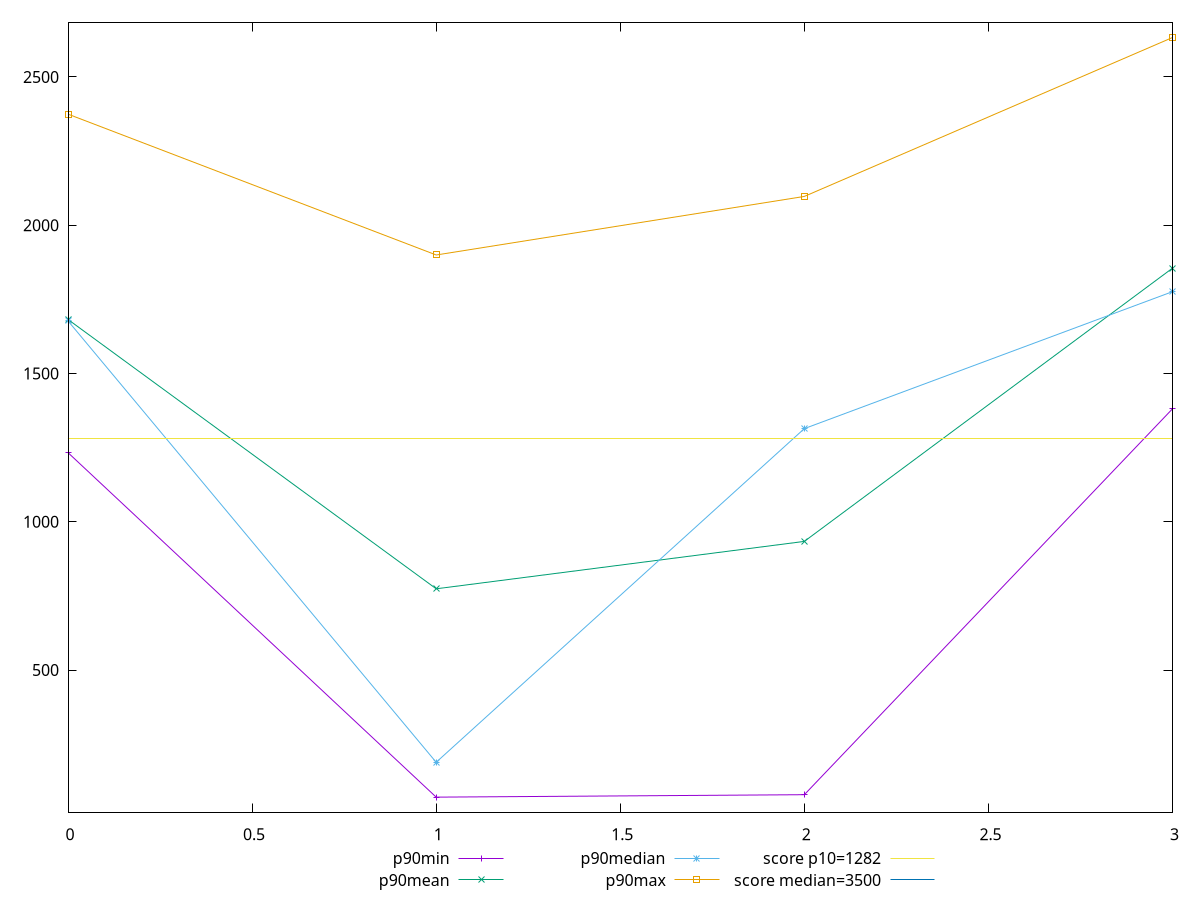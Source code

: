 reset

$p90Min <<EOF
0 1233.0480000000002
1 71.32399999999998
2 79.60799999999996
3 1380.9240000000002
EOF

$p90Mean <<EOF
0 1682.119148936169
1 773.9796170212763
2 933.8348817204298
3 1855.2524680851059
EOF

$p90Median <<EOF
0 1677.369999999999
1 188.974
2 1314.1639999999998
3 1776.0299999999988
EOF

$p90Max <<EOF
0 2374.5919999999987
1 1899.6559999999986
2 2097.1759999999995
3 2633.100000000001
EOF

set key outside below
set xrange [0:3]
set yrange [20.08847999999997:2684.335520000001]
set trange [20.08847999999997:2684.335520000001]
set terminal svg size 640, 560 enhanced background rgb 'white'
set output "reports/report_00027_2021-02-24T12-40-31.850Z/bootup-time/progression/value.svg"

plot $p90Min title "p90min" with linespoints, \
     $p90Mean title "p90mean" with linespoints, \
     $p90Median title "p90median" with linespoints, \
     $p90Max title "p90max" with linespoints, \
     1282 title "score p10=1282", \
     3500 title "score median=3500"

reset
